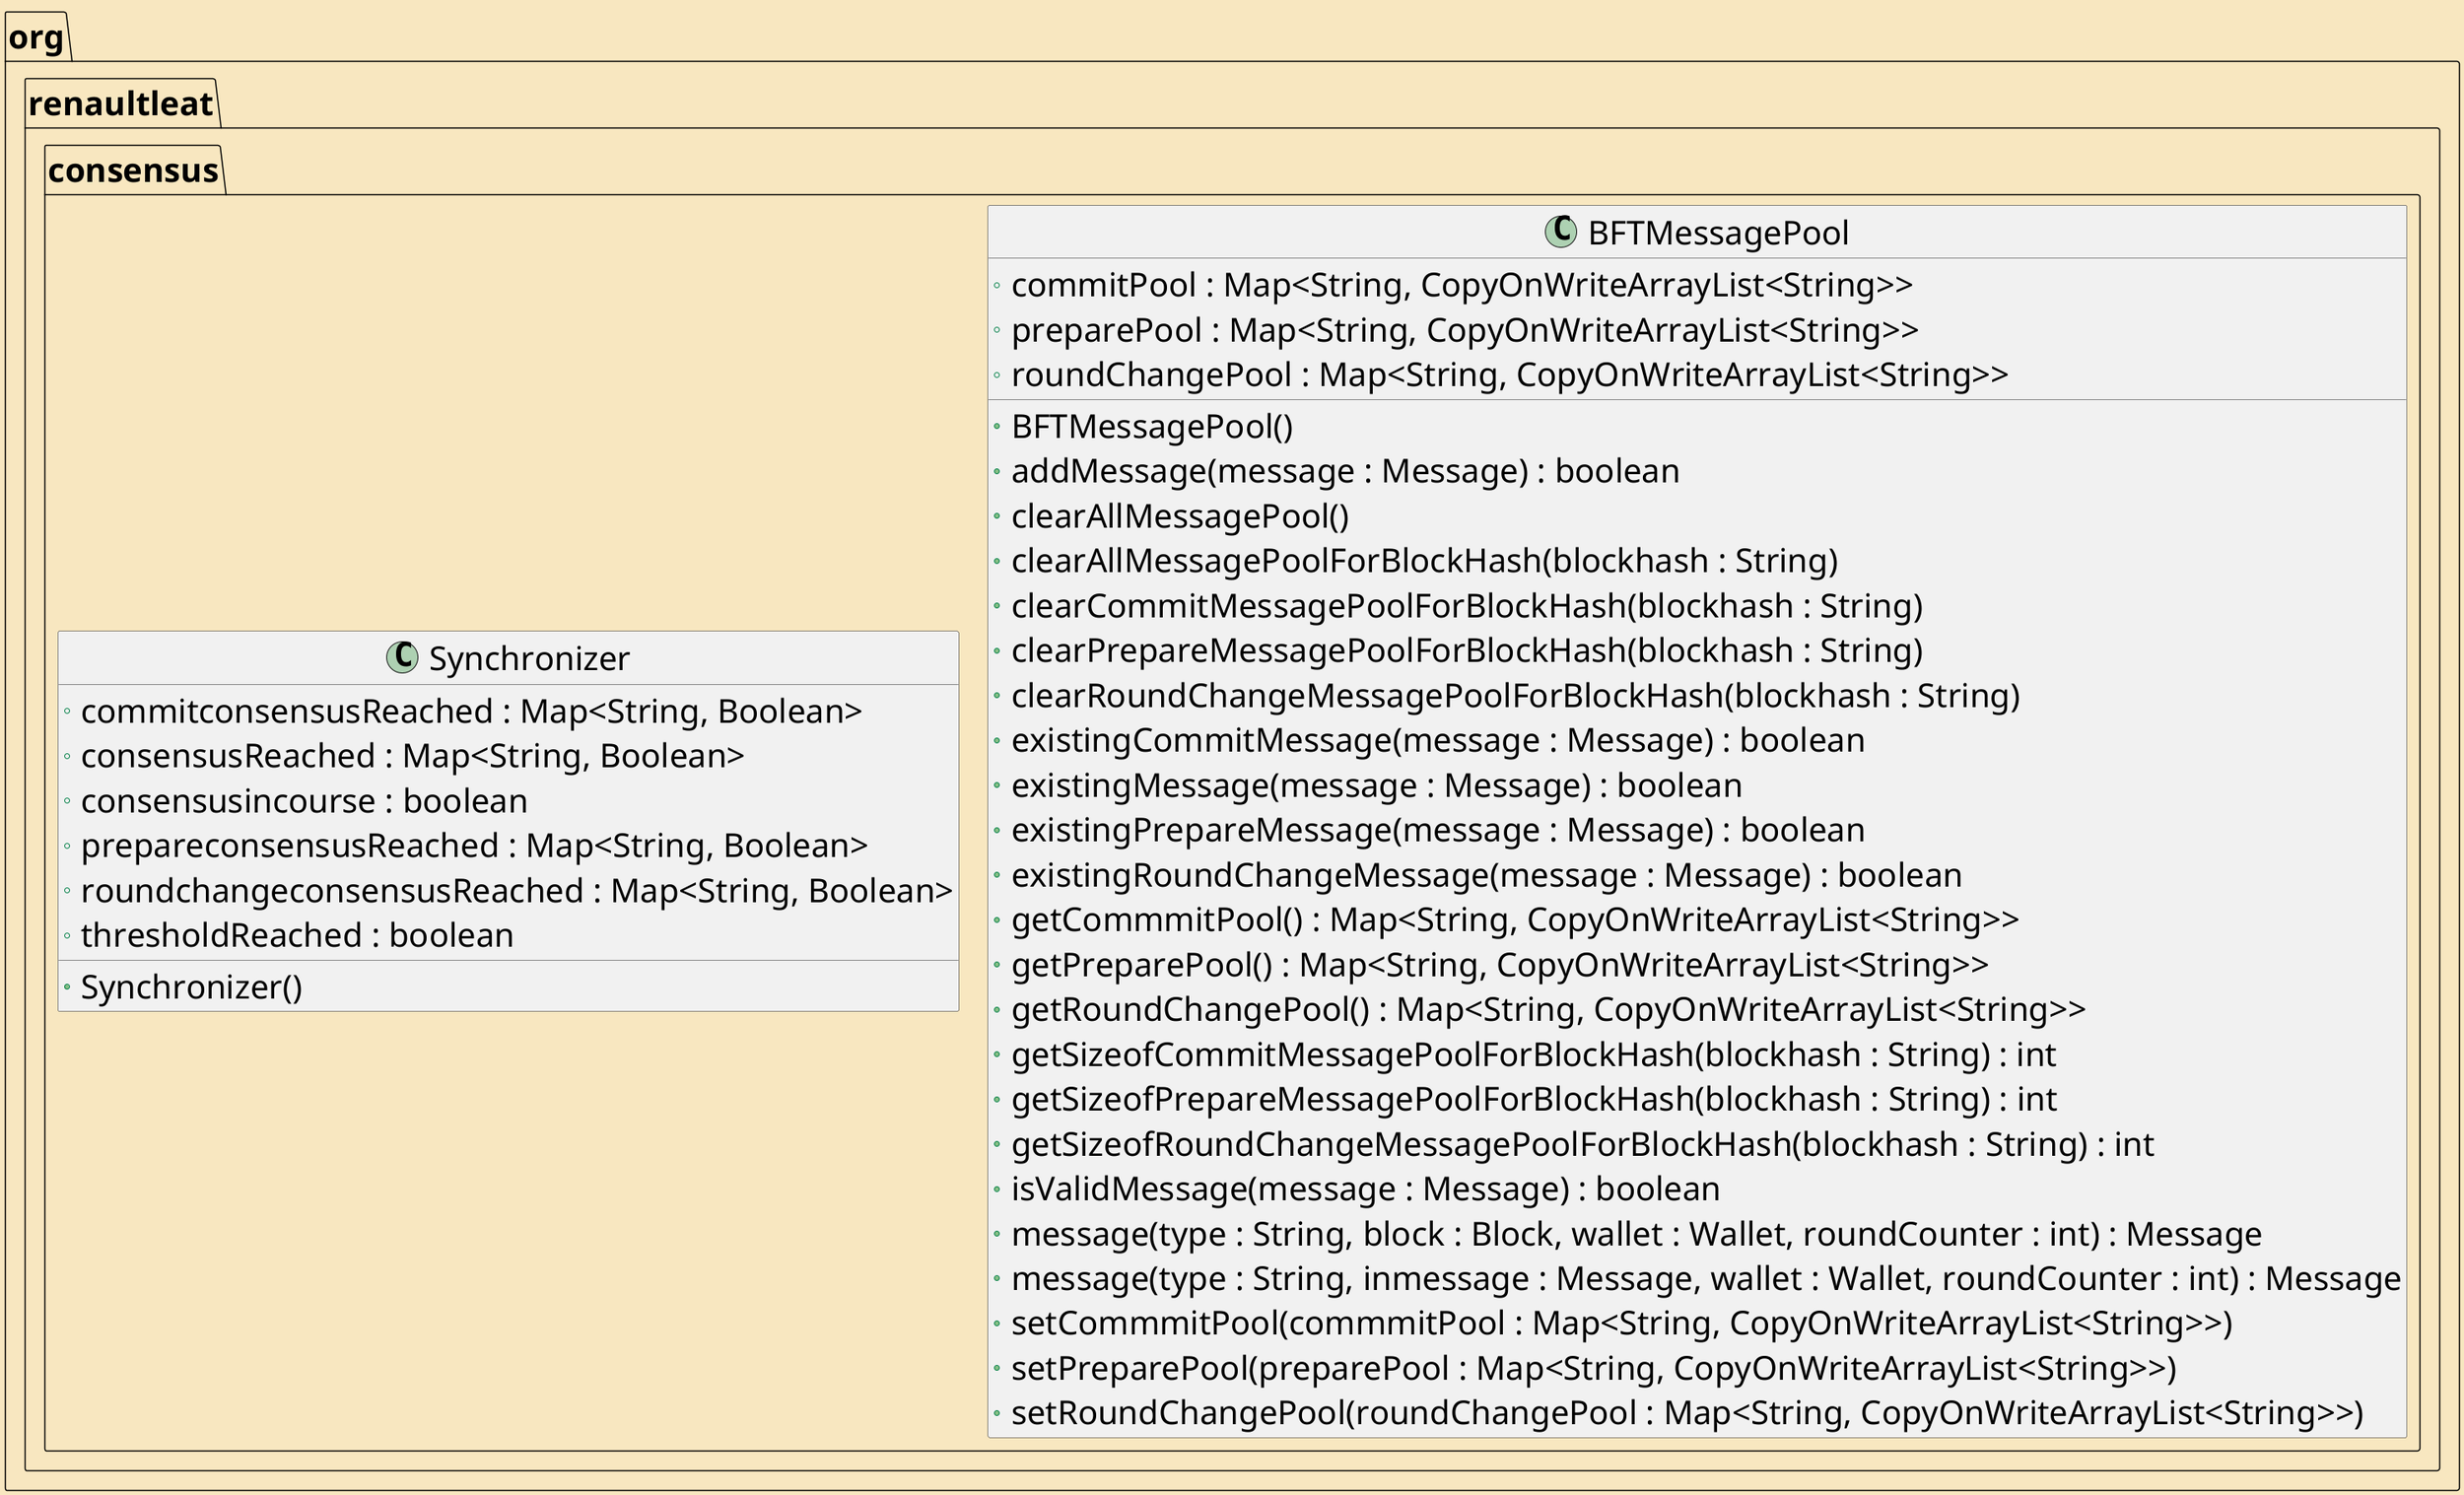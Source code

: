 @startuml
skinparam backgroundColor strategy
skinparam defaultFontColor black
skinparam defaultFontSize 40
skinparam ArrowColor mediumturquoise
skinparam ArrowThickness 5
skinparam DefaultFontName Broadway
package org.renaultleat.consensus {
  class BFTMessagePool {
    + commitPool : Map<String, CopyOnWriteArrayList<String>>
    + preparePool : Map<String, CopyOnWriteArrayList<String>>
    + roundChangePool : Map<String, CopyOnWriteArrayList<String>>
    + BFTMessagePool()
    + addMessage(message : Message) : boolean
    + clearAllMessagePool()
    + clearAllMessagePoolForBlockHash(blockhash : String)
    + clearCommitMessagePoolForBlockHash(blockhash : String)
    + clearPrepareMessagePoolForBlockHash(blockhash : String)
    + clearRoundChangeMessagePoolForBlockHash(blockhash : String)
    + existingCommitMessage(message : Message) : boolean
    + existingMessage(message : Message) : boolean
    + existingPrepareMessage(message : Message) : boolean
    + existingRoundChangeMessage(message : Message) : boolean
    + getCommmitPool() : Map<String, CopyOnWriteArrayList<String>>
    + getPreparePool() : Map<String, CopyOnWriteArrayList<String>>
    + getRoundChangePool() : Map<String, CopyOnWriteArrayList<String>>
    + getSizeofCommitMessagePoolForBlockHash(blockhash : String) : int
    + getSizeofPrepareMessagePoolForBlockHash(blockhash : String) : int
    + getSizeofRoundChangeMessagePoolForBlockHash(blockhash : String) : int
    + isValidMessage(message : Message) : boolean
    + message(type : String, block : Block, wallet : Wallet, roundCounter : int) : Message
    + message(type : String, inmessage : Message, wallet : Wallet, roundCounter : int) : Message
    + setCommmitPool(commmitPool : Map<String, CopyOnWriteArrayList<String>>)
    + setPreparePool(preparePool : Map<String, CopyOnWriteArrayList<String>>)
    + setRoundChangePool(roundChangePool : Map<String, CopyOnWriteArrayList<String>>)
  }
  class Synchronizer {
    + commitconsensusReached : Map<String, Boolean>
    + consensusReached : Map<String, Boolean>
    + consensusincourse : boolean
    + prepareconsensusReached : Map<String, Boolean>
    + roundchangeconsensusReached : Map<String, Boolean>
    + thresholdReached : boolean
    + Synchronizer()
  }
}
@enduml